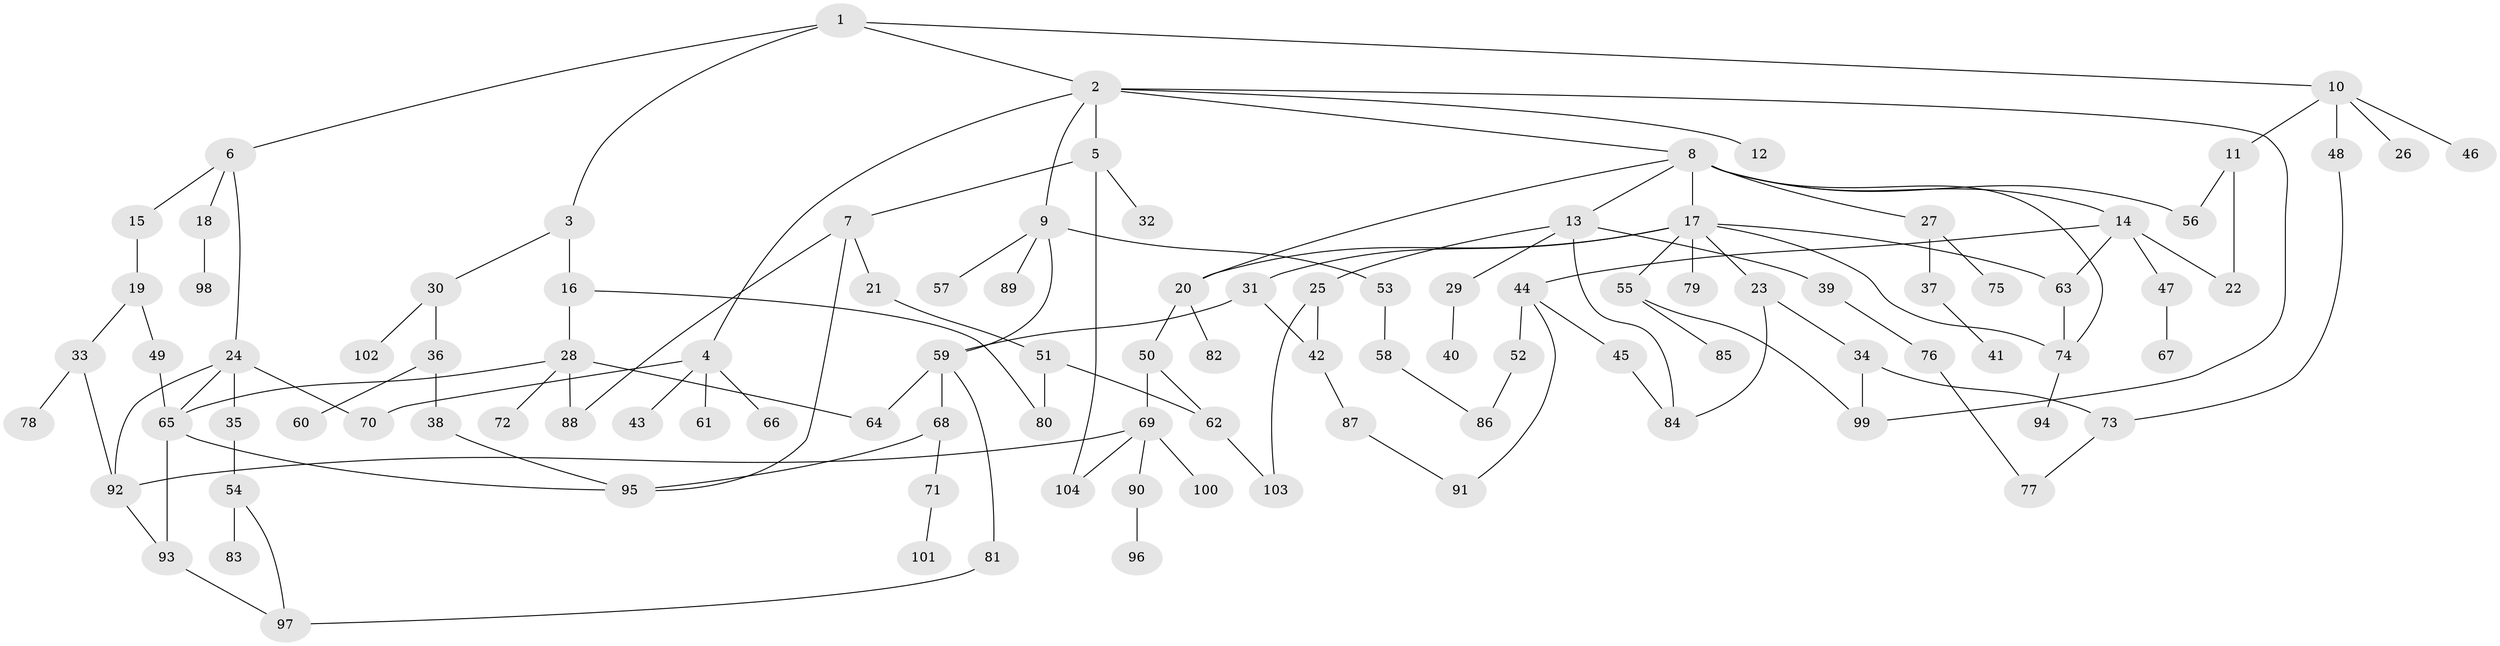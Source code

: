 // coarse degree distribution, {9: 0.028985507246376812, 4: 0.10144927536231885, 6: 0.07246376811594203, 7: 0.028985507246376812, 1: 0.2753623188405797, 3: 0.18840579710144928, 2: 0.2463768115942029, 5: 0.057971014492753624}
// Generated by graph-tools (version 1.1) at 2025/23/03/03/25 07:23:31]
// undirected, 104 vertices, 136 edges
graph export_dot {
graph [start="1"]
  node [color=gray90,style=filled];
  1;
  2;
  3;
  4;
  5;
  6;
  7;
  8;
  9;
  10;
  11;
  12;
  13;
  14;
  15;
  16;
  17;
  18;
  19;
  20;
  21;
  22;
  23;
  24;
  25;
  26;
  27;
  28;
  29;
  30;
  31;
  32;
  33;
  34;
  35;
  36;
  37;
  38;
  39;
  40;
  41;
  42;
  43;
  44;
  45;
  46;
  47;
  48;
  49;
  50;
  51;
  52;
  53;
  54;
  55;
  56;
  57;
  58;
  59;
  60;
  61;
  62;
  63;
  64;
  65;
  66;
  67;
  68;
  69;
  70;
  71;
  72;
  73;
  74;
  75;
  76;
  77;
  78;
  79;
  80;
  81;
  82;
  83;
  84;
  85;
  86;
  87;
  88;
  89;
  90;
  91;
  92;
  93;
  94;
  95;
  96;
  97;
  98;
  99;
  100;
  101;
  102;
  103;
  104;
  1 -- 2;
  1 -- 3;
  1 -- 6;
  1 -- 10;
  2 -- 4;
  2 -- 5;
  2 -- 8;
  2 -- 9;
  2 -- 12;
  2 -- 99;
  3 -- 16;
  3 -- 30;
  4 -- 43;
  4 -- 61;
  4 -- 66;
  4 -- 70;
  5 -- 7;
  5 -- 32;
  5 -- 104;
  6 -- 15;
  6 -- 18;
  6 -- 24;
  7 -- 21;
  7 -- 95;
  7 -- 88;
  8 -- 13;
  8 -- 14;
  8 -- 17;
  8 -- 20;
  8 -- 27;
  8 -- 74;
  8 -- 56;
  9 -- 53;
  9 -- 57;
  9 -- 59;
  9 -- 89;
  10 -- 11;
  10 -- 26;
  10 -- 46;
  10 -- 48;
  11 -- 56;
  11 -- 22;
  13 -- 25;
  13 -- 29;
  13 -- 39;
  13 -- 84;
  14 -- 22;
  14 -- 44;
  14 -- 47;
  14 -- 63;
  15 -- 19;
  16 -- 28;
  16 -- 80;
  17 -- 23;
  17 -- 31;
  17 -- 55;
  17 -- 79;
  17 -- 74;
  17 -- 20;
  17 -- 63;
  18 -- 98;
  19 -- 33;
  19 -- 49;
  20 -- 50;
  20 -- 82;
  21 -- 51;
  23 -- 34;
  23 -- 84;
  24 -- 35;
  24 -- 70;
  24 -- 92;
  24 -- 65;
  25 -- 42;
  25 -- 103;
  27 -- 37;
  27 -- 75;
  28 -- 65;
  28 -- 72;
  28 -- 88;
  28 -- 64;
  29 -- 40;
  30 -- 36;
  30 -- 102;
  31 -- 59;
  31 -- 42;
  33 -- 78;
  33 -- 92;
  34 -- 99;
  34 -- 73;
  35 -- 54;
  36 -- 38;
  36 -- 60;
  37 -- 41;
  38 -- 95;
  39 -- 76;
  42 -- 87;
  44 -- 45;
  44 -- 52;
  44 -- 91;
  45 -- 84;
  47 -- 67;
  48 -- 73;
  49 -- 65;
  50 -- 69;
  50 -- 62;
  51 -- 62;
  51 -- 80;
  52 -- 86;
  53 -- 58;
  54 -- 83;
  54 -- 97;
  55 -- 85;
  55 -- 99;
  58 -- 86;
  59 -- 64;
  59 -- 68;
  59 -- 81;
  62 -- 103;
  63 -- 74;
  65 -- 93;
  65 -- 95;
  68 -- 71;
  68 -- 95;
  69 -- 90;
  69 -- 100;
  69 -- 104;
  69 -- 92;
  71 -- 101;
  73 -- 77;
  74 -- 94;
  76 -- 77;
  81 -- 97;
  87 -- 91;
  90 -- 96;
  92 -- 93;
  93 -- 97;
}
